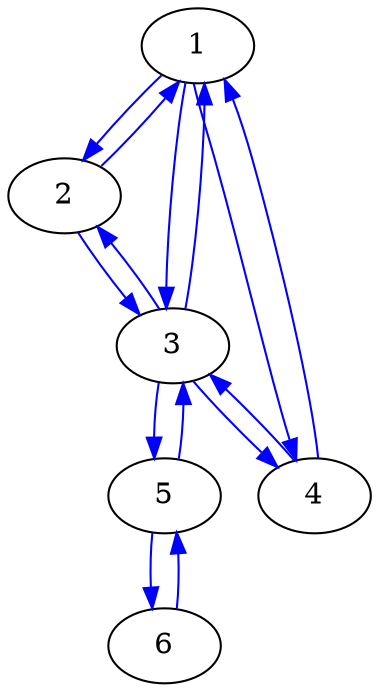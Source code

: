 digraph my_graph {
1 -> 2 [color=blue];
1 -> 3 [color=blue];
1 -> 4 [color=blue];
2 -> 1 [color=blue];
2 -> 3 [color=blue];
3 -> 1 [color=blue];
3 -> 2 [color=blue];
3 -> 4 [color=blue];
3 -> 5 [color=blue];
4 -> 1 [color=blue];
4 -> 3 [color=blue];
5 -> 3 [color=blue];
5 -> 6 [color=blue];
6 -> 5 [color=blue];
}
